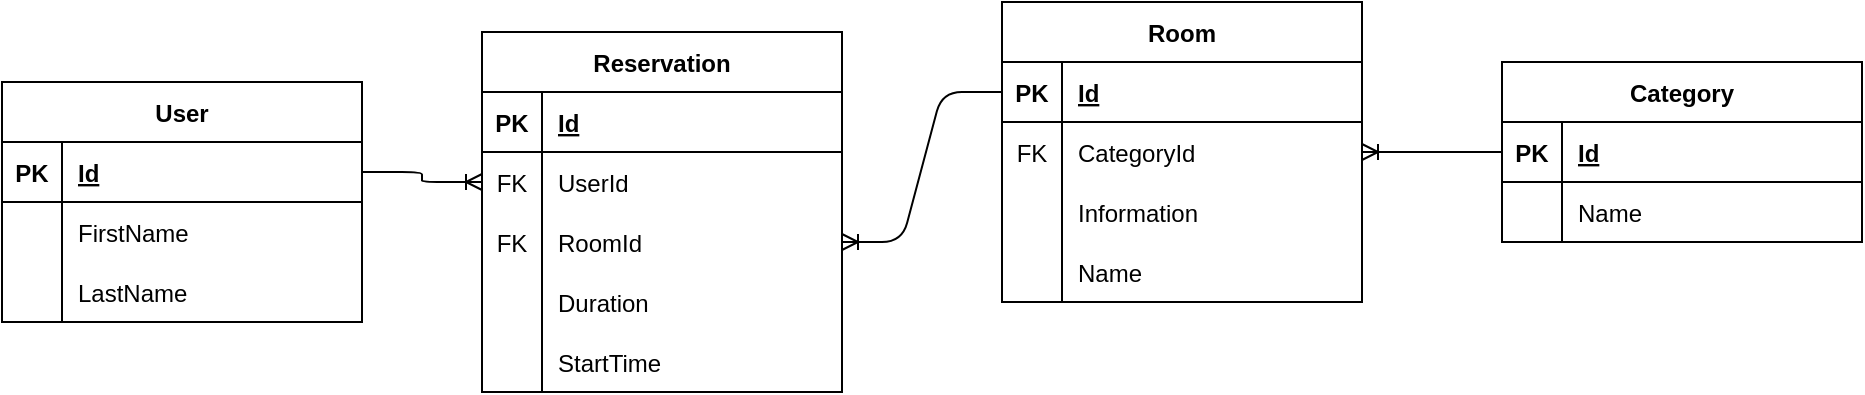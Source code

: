 <mxfile version="19.0.3" type="device"><diagram id="T0eDqYWt-Ft3qQGmOAX2" name="Page-1"><mxGraphModel dx="2249" dy="794" grid="1" gridSize="10" guides="1" tooltips="1" connect="1" arrows="1" fold="1" page="1" pageScale="1" pageWidth="827" pageHeight="1169" math="0" shadow="0"><root><mxCell id="0"/><mxCell id="1" parent="0"/><mxCell id="KxRmmIQ4IzTRmvFCNcKj-1" value="User" style="shape=table;startSize=30;container=1;collapsible=1;childLayout=tableLayout;fixedRows=1;rowLines=0;fontStyle=1;align=center;resizeLast=1;" parent="1" vertex="1"><mxGeometry x="-20" y="160" width="180" height="120" as="geometry"/></mxCell><mxCell id="KxRmmIQ4IzTRmvFCNcKj-2" value="" style="shape=partialRectangle;collapsible=0;dropTarget=0;pointerEvents=0;fillColor=none;top=0;left=0;bottom=1;right=0;points=[[0,0.5],[1,0.5]];portConstraint=eastwest;" parent="KxRmmIQ4IzTRmvFCNcKj-1" vertex="1"><mxGeometry y="30" width="180" height="30" as="geometry"/></mxCell><mxCell id="KxRmmIQ4IzTRmvFCNcKj-3" value="PK" style="shape=partialRectangle;connectable=0;fillColor=none;top=0;left=0;bottom=0;right=0;fontStyle=1;overflow=hidden;" parent="KxRmmIQ4IzTRmvFCNcKj-2" vertex="1"><mxGeometry width="30" height="30" as="geometry"><mxRectangle width="30" height="30" as="alternateBounds"/></mxGeometry></mxCell><mxCell id="KxRmmIQ4IzTRmvFCNcKj-4" value="Id" style="shape=partialRectangle;connectable=0;fillColor=none;top=0;left=0;bottom=0;right=0;align=left;spacingLeft=6;fontStyle=5;overflow=hidden;" parent="KxRmmIQ4IzTRmvFCNcKj-2" vertex="1"><mxGeometry x="30" width="150" height="30" as="geometry"><mxRectangle width="150" height="30" as="alternateBounds"/></mxGeometry></mxCell><mxCell id="KxRmmIQ4IzTRmvFCNcKj-5" value="" style="shape=partialRectangle;collapsible=0;dropTarget=0;pointerEvents=0;fillColor=none;top=0;left=0;bottom=0;right=0;points=[[0,0.5],[1,0.5]];portConstraint=eastwest;" parent="KxRmmIQ4IzTRmvFCNcKj-1" vertex="1"><mxGeometry y="60" width="180" height="30" as="geometry"/></mxCell><mxCell id="KxRmmIQ4IzTRmvFCNcKj-6" value="" style="shape=partialRectangle;connectable=0;fillColor=none;top=0;left=0;bottom=0;right=0;editable=1;overflow=hidden;" parent="KxRmmIQ4IzTRmvFCNcKj-5" vertex="1"><mxGeometry width="30" height="30" as="geometry"><mxRectangle width="30" height="30" as="alternateBounds"/></mxGeometry></mxCell><mxCell id="KxRmmIQ4IzTRmvFCNcKj-7" value="FirstName" style="shape=partialRectangle;connectable=0;fillColor=none;top=0;left=0;bottom=0;right=0;align=left;spacingLeft=6;overflow=hidden;" parent="KxRmmIQ4IzTRmvFCNcKj-5" vertex="1"><mxGeometry x="30" width="150" height="30" as="geometry"><mxRectangle width="150" height="30" as="alternateBounds"/></mxGeometry></mxCell><mxCell id="KxRmmIQ4IzTRmvFCNcKj-8" value="" style="shape=partialRectangle;collapsible=0;dropTarget=0;pointerEvents=0;fillColor=none;top=0;left=0;bottom=0;right=0;points=[[0,0.5],[1,0.5]];portConstraint=eastwest;" parent="KxRmmIQ4IzTRmvFCNcKj-1" vertex="1"><mxGeometry y="90" width="180" height="30" as="geometry"/></mxCell><mxCell id="KxRmmIQ4IzTRmvFCNcKj-9" value="" style="shape=partialRectangle;connectable=0;fillColor=none;top=0;left=0;bottom=0;right=0;editable=1;overflow=hidden;" parent="KxRmmIQ4IzTRmvFCNcKj-8" vertex="1"><mxGeometry width="30" height="30" as="geometry"><mxRectangle width="30" height="30" as="alternateBounds"/></mxGeometry></mxCell><mxCell id="KxRmmIQ4IzTRmvFCNcKj-10" value="LastName" style="shape=partialRectangle;connectable=0;fillColor=none;top=0;left=0;bottom=0;right=0;align=left;spacingLeft=6;overflow=hidden;" parent="KxRmmIQ4IzTRmvFCNcKj-8" vertex="1"><mxGeometry x="30" width="150" height="30" as="geometry"><mxRectangle width="150" height="30" as="alternateBounds"/></mxGeometry></mxCell><mxCell id="KxRmmIQ4IzTRmvFCNcKj-14" value="Room" style="shape=table;startSize=30;container=1;collapsible=1;childLayout=tableLayout;fixedRows=1;rowLines=0;fontStyle=1;align=center;resizeLast=1;" parent="1" vertex="1"><mxGeometry x="480" y="120" width="180" height="150" as="geometry"/></mxCell><mxCell id="KxRmmIQ4IzTRmvFCNcKj-15" value="" style="shape=partialRectangle;collapsible=0;dropTarget=0;pointerEvents=0;fillColor=none;top=0;left=0;bottom=1;right=0;points=[[0,0.5],[1,0.5]];portConstraint=eastwest;" parent="KxRmmIQ4IzTRmvFCNcKj-14" vertex="1"><mxGeometry y="30" width="180" height="30" as="geometry"/></mxCell><mxCell id="KxRmmIQ4IzTRmvFCNcKj-16" value="PK" style="shape=partialRectangle;connectable=0;fillColor=none;top=0;left=0;bottom=0;right=0;fontStyle=1;overflow=hidden;" parent="KxRmmIQ4IzTRmvFCNcKj-15" vertex="1"><mxGeometry width="30" height="30" as="geometry"><mxRectangle width="30" height="30" as="alternateBounds"/></mxGeometry></mxCell><mxCell id="KxRmmIQ4IzTRmvFCNcKj-17" value="Id" style="shape=partialRectangle;connectable=0;fillColor=none;top=0;left=0;bottom=0;right=0;align=left;spacingLeft=6;fontStyle=5;overflow=hidden;" parent="KxRmmIQ4IzTRmvFCNcKj-15" vertex="1"><mxGeometry x="30" width="150" height="30" as="geometry"><mxRectangle width="150" height="30" as="alternateBounds"/></mxGeometry></mxCell><mxCell id="KxRmmIQ4IzTRmvFCNcKj-18" value="" style="shape=partialRectangle;collapsible=0;dropTarget=0;pointerEvents=0;fillColor=none;top=0;left=0;bottom=0;right=0;points=[[0,0.5],[1,0.5]];portConstraint=eastwest;" parent="KxRmmIQ4IzTRmvFCNcKj-14" vertex="1"><mxGeometry y="60" width="180" height="30" as="geometry"/></mxCell><mxCell id="KxRmmIQ4IzTRmvFCNcKj-19" value="FK" style="shape=partialRectangle;connectable=0;fillColor=none;top=0;left=0;bottom=0;right=0;editable=1;overflow=hidden;" parent="KxRmmIQ4IzTRmvFCNcKj-18" vertex="1"><mxGeometry width="30" height="30" as="geometry"><mxRectangle width="30" height="30" as="alternateBounds"/></mxGeometry></mxCell><mxCell id="KxRmmIQ4IzTRmvFCNcKj-20" value="CategoryId" style="shape=partialRectangle;connectable=0;fillColor=none;top=0;left=0;bottom=0;right=0;align=left;spacingLeft=6;overflow=hidden;" parent="KxRmmIQ4IzTRmvFCNcKj-18" vertex="1"><mxGeometry x="30" width="150" height="30" as="geometry"><mxRectangle width="150" height="30" as="alternateBounds"/></mxGeometry></mxCell><mxCell id="KxRmmIQ4IzTRmvFCNcKj-24" value="" style="shape=partialRectangle;collapsible=0;dropTarget=0;pointerEvents=0;fillColor=none;top=0;left=0;bottom=0;right=0;points=[[0,0.5],[1,0.5]];portConstraint=eastwest;" parent="KxRmmIQ4IzTRmvFCNcKj-14" vertex="1"><mxGeometry y="90" width="180" height="30" as="geometry"/></mxCell><mxCell id="KxRmmIQ4IzTRmvFCNcKj-25" value="" style="shape=partialRectangle;connectable=0;fillColor=none;top=0;left=0;bottom=0;right=0;editable=1;overflow=hidden;" parent="KxRmmIQ4IzTRmvFCNcKj-24" vertex="1"><mxGeometry width="30" height="30" as="geometry"><mxRectangle width="30" height="30" as="alternateBounds"/></mxGeometry></mxCell><mxCell id="KxRmmIQ4IzTRmvFCNcKj-26" value="Information" style="shape=partialRectangle;connectable=0;fillColor=none;top=0;left=0;bottom=0;right=0;align=left;spacingLeft=6;overflow=hidden;" parent="KxRmmIQ4IzTRmvFCNcKj-24" vertex="1"><mxGeometry x="30" width="150" height="30" as="geometry"><mxRectangle width="150" height="30" as="alternateBounds"/></mxGeometry></mxCell><mxCell id="KxRmmIQ4IzTRmvFCNcKj-27" value="" style="shape=partialRectangle;collapsible=0;dropTarget=0;pointerEvents=0;fillColor=none;top=0;left=0;bottom=0;right=0;points=[[0,0.5],[1,0.5]];portConstraint=eastwest;" parent="KxRmmIQ4IzTRmvFCNcKj-14" vertex="1"><mxGeometry y="120" width="180" height="30" as="geometry"/></mxCell><mxCell id="KxRmmIQ4IzTRmvFCNcKj-28" value="" style="shape=partialRectangle;connectable=0;fillColor=none;top=0;left=0;bottom=0;right=0;editable=1;overflow=hidden;" parent="KxRmmIQ4IzTRmvFCNcKj-27" vertex="1"><mxGeometry width="30" height="30" as="geometry"><mxRectangle width="30" height="30" as="alternateBounds"/></mxGeometry></mxCell><mxCell id="KxRmmIQ4IzTRmvFCNcKj-29" value="Name" style="shape=partialRectangle;connectable=0;fillColor=none;top=0;left=0;bottom=0;right=0;align=left;spacingLeft=6;overflow=hidden;" parent="KxRmmIQ4IzTRmvFCNcKj-27" vertex="1"><mxGeometry x="30" width="150" height="30" as="geometry"><mxRectangle width="150" height="30" as="alternateBounds"/></mxGeometry></mxCell><mxCell id="KxRmmIQ4IzTRmvFCNcKj-30" value="Category" style="shape=table;startSize=30;container=1;collapsible=1;childLayout=tableLayout;fixedRows=1;rowLines=0;fontStyle=1;align=center;resizeLast=1;" parent="1" vertex="1"><mxGeometry x="730" y="150" width="180" height="90" as="geometry"/></mxCell><mxCell id="KxRmmIQ4IzTRmvFCNcKj-31" value="" style="shape=partialRectangle;collapsible=0;dropTarget=0;pointerEvents=0;fillColor=none;top=0;left=0;bottom=1;right=0;points=[[0,0.5],[1,0.5]];portConstraint=eastwest;" parent="KxRmmIQ4IzTRmvFCNcKj-30" vertex="1"><mxGeometry y="30" width="180" height="30" as="geometry"/></mxCell><mxCell id="KxRmmIQ4IzTRmvFCNcKj-32" value="PK" style="shape=partialRectangle;connectable=0;fillColor=none;top=0;left=0;bottom=0;right=0;fontStyle=1;overflow=hidden;" parent="KxRmmIQ4IzTRmvFCNcKj-31" vertex="1"><mxGeometry width="30" height="30" as="geometry"><mxRectangle width="30" height="30" as="alternateBounds"/></mxGeometry></mxCell><mxCell id="KxRmmIQ4IzTRmvFCNcKj-33" value="Id" style="shape=partialRectangle;connectable=0;fillColor=none;top=0;left=0;bottom=0;right=0;align=left;spacingLeft=6;fontStyle=5;overflow=hidden;" parent="KxRmmIQ4IzTRmvFCNcKj-31" vertex="1"><mxGeometry x="30" width="150" height="30" as="geometry"><mxRectangle width="150" height="30" as="alternateBounds"/></mxGeometry></mxCell><mxCell id="KxRmmIQ4IzTRmvFCNcKj-43" value="" style="shape=partialRectangle;collapsible=0;dropTarget=0;pointerEvents=0;fillColor=none;top=0;left=0;bottom=0;right=0;points=[[0,0.5],[1,0.5]];portConstraint=eastwest;" parent="KxRmmIQ4IzTRmvFCNcKj-30" vertex="1"><mxGeometry y="60" width="180" height="30" as="geometry"/></mxCell><mxCell id="KxRmmIQ4IzTRmvFCNcKj-44" value="" style="shape=partialRectangle;connectable=0;fillColor=none;top=0;left=0;bottom=0;right=0;editable=1;overflow=hidden;" parent="KxRmmIQ4IzTRmvFCNcKj-43" vertex="1"><mxGeometry width="30" height="30" as="geometry"><mxRectangle width="30" height="30" as="alternateBounds"/></mxGeometry></mxCell><mxCell id="KxRmmIQ4IzTRmvFCNcKj-45" value="Name" style="shape=partialRectangle;connectable=0;fillColor=none;top=0;left=0;bottom=0;right=0;align=left;spacingLeft=6;overflow=hidden;" parent="KxRmmIQ4IzTRmvFCNcKj-43" vertex="1"><mxGeometry x="30" width="150" height="30" as="geometry"><mxRectangle width="150" height="30" as="alternateBounds"/></mxGeometry></mxCell><mxCell id="KxRmmIQ4IzTRmvFCNcKj-53" value="" style="edgeStyle=entityRelationEdgeStyle;fontSize=12;html=1;endArrow=ERoneToMany;exitX=0;exitY=0.5;exitDx=0;exitDy=0;entryX=1;entryY=0.5;entryDx=0;entryDy=0;" parent="1" source="KxRmmIQ4IzTRmvFCNcKj-31" target="KxRmmIQ4IzTRmvFCNcKj-18" edge="1"><mxGeometry width="100" height="100" relative="1" as="geometry"><mxPoint x="830" y="250" as="sourcePoint"/><mxPoint x="710" y="280" as="targetPoint"/></mxGeometry></mxCell><mxCell id="KxRmmIQ4IzTRmvFCNcKj-55" value="Reservation" style="shape=table;startSize=30;container=1;collapsible=1;childLayout=tableLayout;fixedRows=1;rowLines=0;fontStyle=1;align=center;resizeLast=1;" parent="1" vertex="1"><mxGeometry x="220" y="135" width="180" height="180" as="geometry"/></mxCell><mxCell id="KxRmmIQ4IzTRmvFCNcKj-56" value="" style="shape=partialRectangle;collapsible=0;dropTarget=0;pointerEvents=0;fillColor=none;top=0;left=0;bottom=1;right=0;points=[[0,0.5],[1,0.5]];portConstraint=eastwest;" parent="KxRmmIQ4IzTRmvFCNcKj-55" vertex="1"><mxGeometry y="30" width="180" height="30" as="geometry"/></mxCell><mxCell id="KxRmmIQ4IzTRmvFCNcKj-57" value="PK" style="shape=partialRectangle;connectable=0;fillColor=none;top=0;left=0;bottom=0;right=0;fontStyle=1;overflow=hidden;" parent="KxRmmIQ4IzTRmvFCNcKj-56" vertex="1"><mxGeometry width="30" height="30" as="geometry"><mxRectangle width="30" height="30" as="alternateBounds"/></mxGeometry></mxCell><mxCell id="KxRmmIQ4IzTRmvFCNcKj-58" value="Id" style="shape=partialRectangle;connectable=0;fillColor=none;top=0;left=0;bottom=0;right=0;align=left;spacingLeft=6;fontStyle=5;overflow=hidden;" parent="KxRmmIQ4IzTRmvFCNcKj-56" vertex="1"><mxGeometry x="30" width="150" height="30" as="geometry"><mxRectangle width="150" height="30" as="alternateBounds"/></mxGeometry></mxCell><mxCell id="KxRmmIQ4IzTRmvFCNcKj-59" value="" style="shape=partialRectangle;collapsible=0;dropTarget=0;pointerEvents=0;fillColor=none;top=0;left=0;bottom=0;right=0;points=[[0,0.5],[1,0.5]];portConstraint=eastwest;" parent="KxRmmIQ4IzTRmvFCNcKj-55" vertex="1"><mxGeometry y="60" width="180" height="30" as="geometry"/></mxCell><mxCell id="KxRmmIQ4IzTRmvFCNcKj-60" value="FK" style="shape=partialRectangle;connectable=0;fillColor=none;top=0;left=0;bottom=0;right=0;editable=1;overflow=hidden;" parent="KxRmmIQ4IzTRmvFCNcKj-59" vertex="1"><mxGeometry width="30" height="30" as="geometry"><mxRectangle width="30" height="30" as="alternateBounds"/></mxGeometry></mxCell><mxCell id="KxRmmIQ4IzTRmvFCNcKj-61" value="UserId" style="shape=partialRectangle;connectable=0;fillColor=none;top=0;left=0;bottom=0;right=0;align=left;spacingLeft=6;overflow=hidden;" parent="KxRmmIQ4IzTRmvFCNcKj-59" vertex="1"><mxGeometry x="30" width="150" height="30" as="geometry"><mxRectangle width="150" height="30" as="alternateBounds"/></mxGeometry></mxCell><mxCell id="KxRmmIQ4IzTRmvFCNcKj-62" value="" style="shape=partialRectangle;collapsible=0;dropTarget=0;pointerEvents=0;fillColor=none;top=0;left=0;bottom=0;right=0;points=[[0,0.5],[1,0.5]];portConstraint=eastwest;" parent="KxRmmIQ4IzTRmvFCNcKj-55" vertex="1"><mxGeometry y="90" width="180" height="30" as="geometry"/></mxCell><mxCell id="KxRmmIQ4IzTRmvFCNcKj-63" value="FK" style="shape=partialRectangle;connectable=0;fillColor=none;top=0;left=0;bottom=0;right=0;editable=1;overflow=hidden;" parent="KxRmmIQ4IzTRmvFCNcKj-62" vertex="1"><mxGeometry width="30" height="30" as="geometry"><mxRectangle width="30" height="30" as="alternateBounds"/></mxGeometry></mxCell><mxCell id="KxRmmIQ4IzTRmvFCNcKj-64" value="RoomId" style="shape=partialRectangle;connectable=0;fillColor=none;top=0;left=0;bottom=0;right=0;align=left;spacingLeft=6;overflow=hidden;" parent="KxRmmIQ4IzTRmvFCNcKj-62" vertex="1"><mxGeometry x="30" width="150" height="30" as="geometry"><mxRectangle width="150" height="30" as="alternateBounds"/></mxGeometry></mxCell><mxCell id="KxRmmIQ4IzTRmvFCNcKj-65" value="" style="shape=partialRectangle;collapsible=0;dropTarget=0;pointerEvents=0;fillColor=none;top=0;left=0;bottom=0;right=0;points=[[0,0.5],[1,0.5]];portConstraint=eastwest;" parent="KxRmmIQ4IzTRmvFCNcKj-55" vertex="1"><mxGeometry y="120" width="180" height="30" as="geometry"/></mxCell><mxCell id="KxRmmIQ4IzTRmvFCNcKj-66" value="" style="shape=partialRectangle;connectable=0;fillColor=none;top=0;left=0;bottom=0;right=0;editable=1;overflow=hidden;" parent="KxRmmIQ4IzTRmvFCNcKj-65" vertex="1"><mxGeometry width="30" height="30" as="geometry"><mxRectangle width="30" height="30" as="alternateBounds"/></mxGeometry></mxCell><mxCell id="KxRmmIQ4IzTRmvFCNcKj-67" value="Duration" style="shape=partialRectangle;connectable=0;fillColor=none;top=0;left=0;bottom=0;right=0;align=left;spacingLeft=6;overflow=hidden;" parent="KxRmmIQ4IzTRmvFCNcKj-65" vertex="1"><mxGeometry x="30" width="150" height="30" as="geometry"><mxRectangle width="150" height="30" as="alternateBounds"/></mxGeometry></mxCell><mxCell id="O3OHnJf8yWphON-dti5N-1" value="" style="shape=partialRectangle;collapsible=0;dropTarget=0;pointerEvents=0;fillColor=none;top=0;left=0;bottom=0;right=0;points=[[0,0.5],[1,0.5]];portConstraint=eastwest;" vertex="1" parent="KxRmmIQ4IzTRmvFCNcKj-55"><mxGeometry y="150" width="180" height="30" as="geometry"/></mxCell><mxCell id="O3OHnJf8yWphON-dti5N-2" value="" style="shape=partialRectangle;connectable=0;fillColor=none;top=0;left=0;bottom=0;right=0;editable=1;overflow=hidden;" vertex="1" parent="O3OHnJf8yWphON-dti5N-1"><mxGeometry width="30" height="30" as="geometry"><mxRectangle width="30" height="30" as="alternateBounds"/></mxGeometry></mxCell><mxCell id="O3OHnJf8yWphON-dti5N-3" value="StartTime" style="shape=partialRectangle;connectable=0;fillColor=none;top=0;left=0;bottom=0;right=0;align=left;spacingLeft=6;overflow=hidden;" vertex="1" parent="O3OHnJf8yWphON-dti5N-1"><mxGeometry x="30" width="150" height="30" as="geometry"><mxRectangle width="150" height="30" as="alternateBounds"/></mxGeometry></mxCell><mxCell id="KxRmmIQ4IzTRmvFCNcKj-71" value="" style="edgeStyle=entityRelationEdgeStyle;fontSize=12;html=1;endArrow=ERoneToMany;exitX=1;exitY=0.5;exitDx=0;exitDy=0;entryX=0;entryY=0.5;entryDx=0;entryDy=0;" parent="1" source="KxRmmIQ4IzTRmvFCNcKj-2" target="KxRmmIQ4IzTRmvFCNcKj-59" edge="1"><mxGeometry width="100" height="100" relative="1" as="geometry"><mxPoint x="710" y="135" as="sourcePoint"/><mxPoint x="640" y="205" as="targetPoint"/></mxGeometry></mxCell><mxCell id="KxRmmIQ4IzTRmvFCNcKj-72" value="" style="edgeStyle=entityRelationEdgeStyle;fontSize=12;html=1;endArrow=ERoneToMany;exitX=0;exitY=0.5;exitDx=0;exitDy=0;entryX=1;entryY=0.5;entryDx=0;entryDy=0;" parent="1" source="KxRmmIQ4IzTRmvFCNcKj-15" target="KxRmmIQ4IzTRmvFCNcKj-62" edge="1"><mxGeometry width="100" height="100" relative="1" as="geometry"><mxPoint x="170" y="215" as="sourcePoint"/><mxPoint x="230" y="445.0" as="targetPoint"/></mxGeometry></mxCell></root></mxGraphModel></diagram></mxfile>